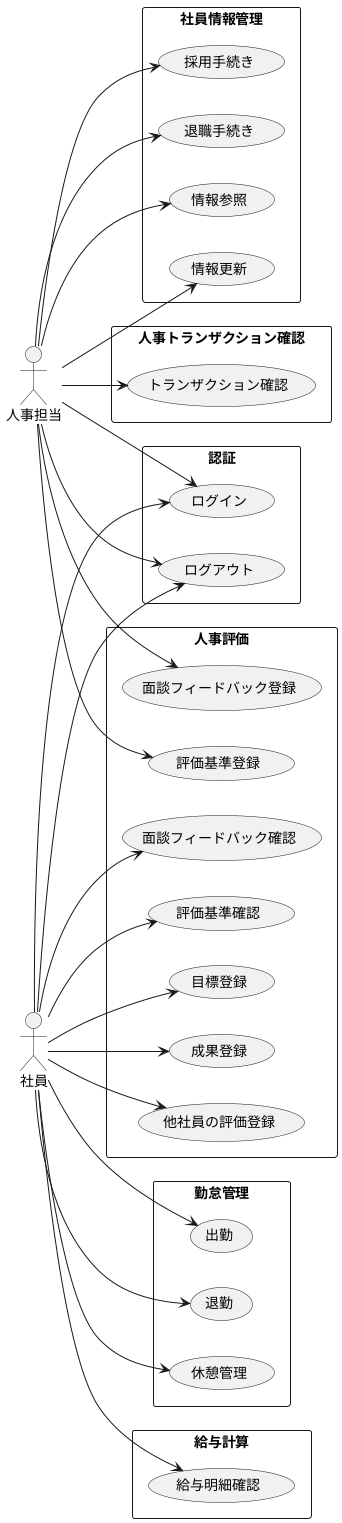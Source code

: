 @startuml ユースケース図

left to right direction

actor 社員
actor 人事担当

rectangle 認証 {
  usecase ログイン
  usecase ログアウト
}

社員 --> ログイン
社員 --> ログアウト
人事担当 --> ログイン
人事担当 --> ログアウト

rectangle 社員情報管理 {
  usecase 採用手続き
  usecase 退職手続き
  usecase 情報参照
  usecase 情報更新
}

人事担当 --> 採用手続き
人事担当 --> 退職手続き
人事担当 --> 情報参照
人事担当 --> 情報更新

rectangle 勤怠管理 {
  usecase 出勤
  usecase 退勤
  usecase 休憩管理
}

社員 --> 出勤
社員 --> 退勤
社員 --> 休憩管理

rectangle 給与計算 {
  usecase 給与明細確認
}

社員 --> 給与明細確認

rectangle 人事評価 {
  usecase 評価基準登録
  usecase 評価基準確認
  usecase 目標登録
  usecase 成果登録
  usecase 他社員の評価登録
  usecase 面談フィードバック登録
  usecase 面談フィードバック確認
}

人事担当 --> 評価基準登録
社員 --> 評価基準確認
社員 --> 目標登録
社員 --> 成果登録
社員 --> 他社員の評価登録
人事担当 --> 面談フィードバック登録
社員 --> 面談フィードバック確認

rectangle 人事トランザクション確認 {
  usecase トランザクション確認
}

人事担当 --> トランザクション確認

@enduml
